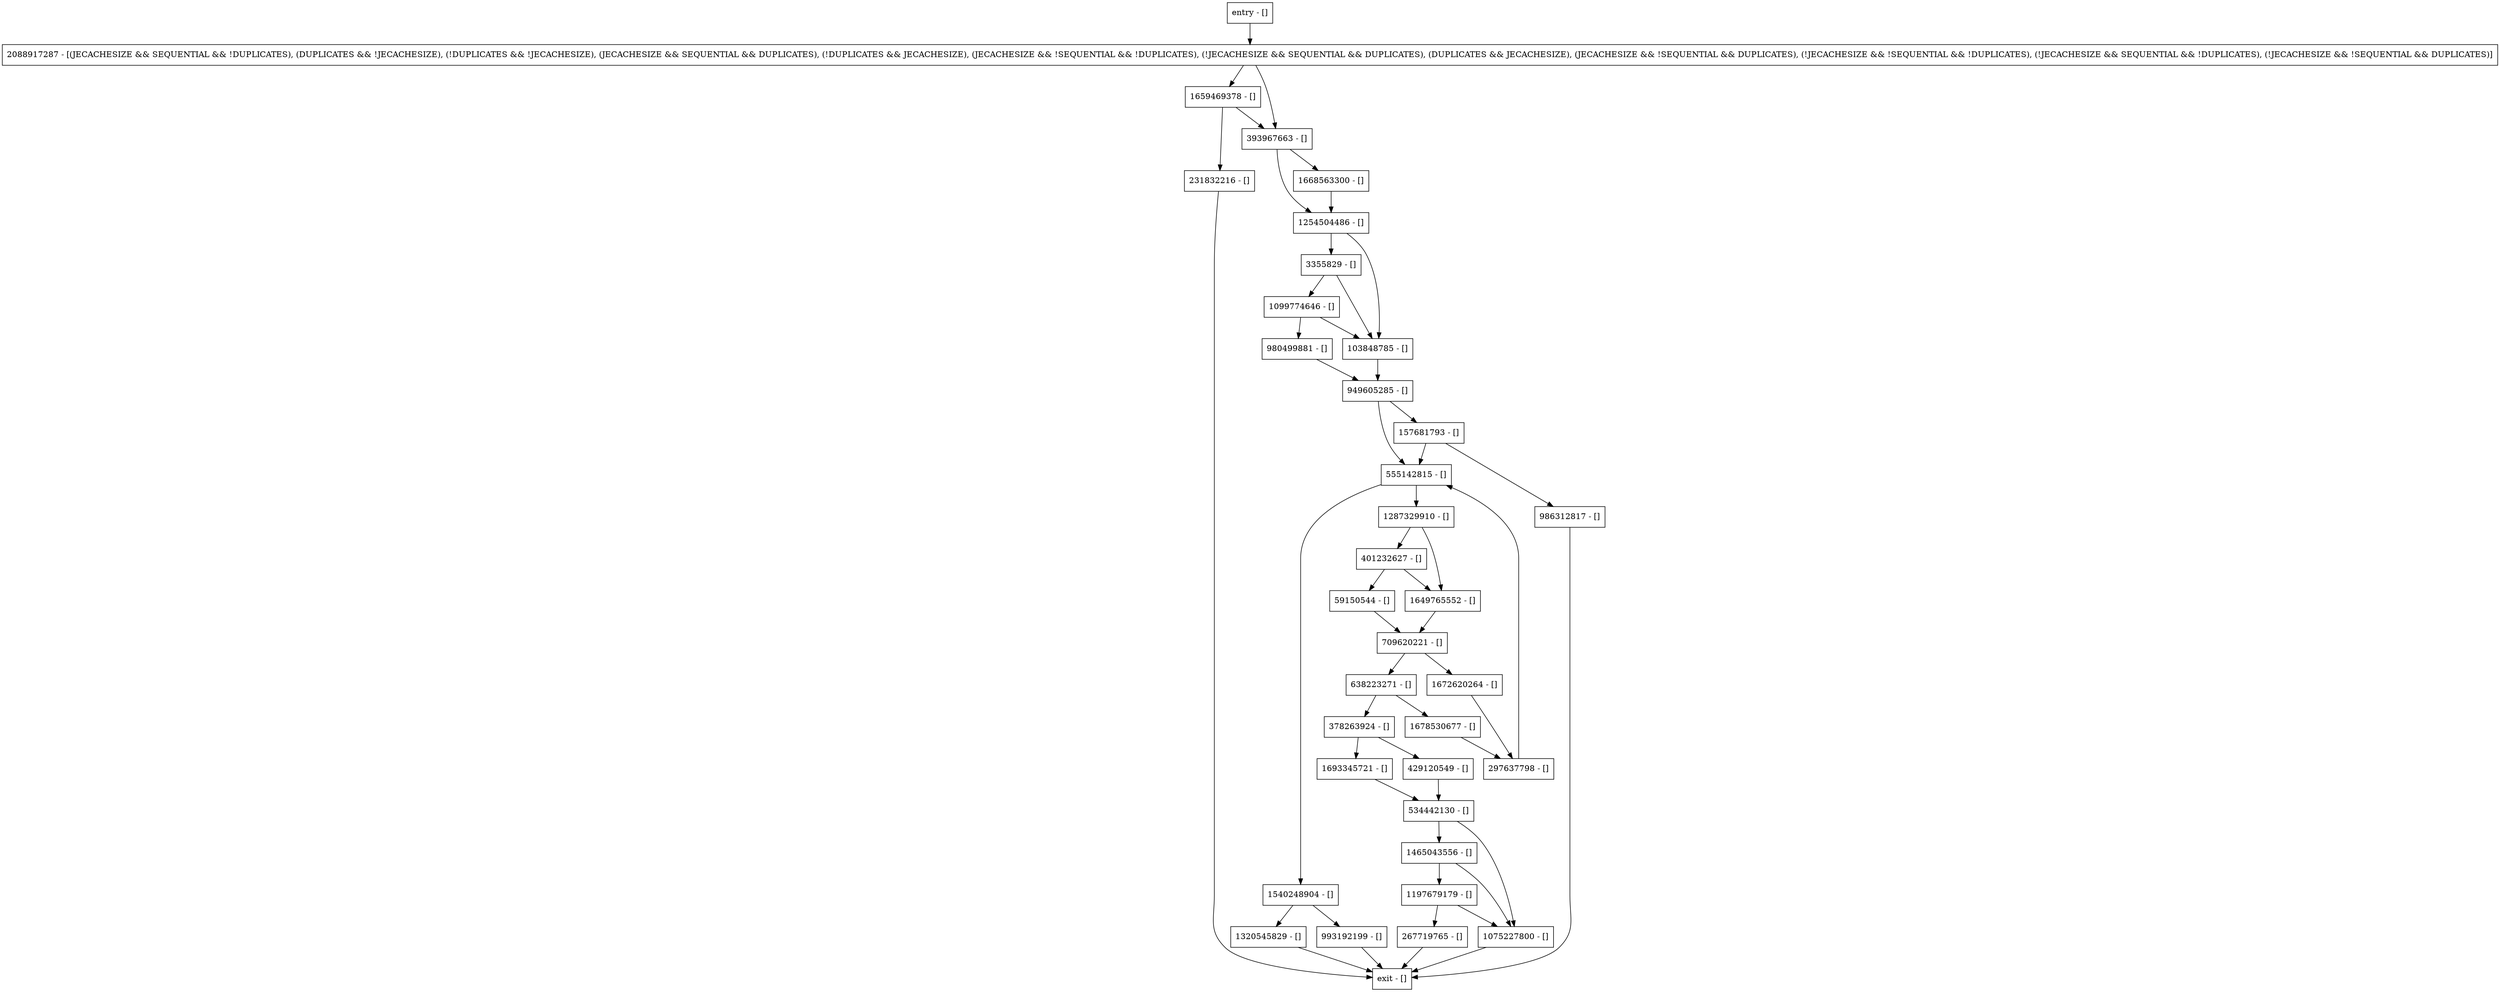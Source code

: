 digraph findEntry {
node [shape=record];
378263924 [label="378263924 - []"];
1075227800 [label="1075227800 - []"];
638223271 [label="638223271 - []"];
297637798 [label="297637798 - []"];
534442130 [label="534442130 - []"];
1540248904 [label="1540248904 - []"];
949605285 [label="949605285 - []"];
59150544 [label="59150544 - []"];
993192199 [label="993192199 - []"];
709620221 [label="709620221 - []"];
267719765 [label="267719765 - []"];
1320545829 [label="1320545829 - []"];
157681793 [label="157681793 - []"];
1465043556 [label="1465043556 - []"];
3355829 [label="3355829 - []"];
401232627 [label="401232627 - []"];
103848785 [label="103848785 - []"];
1678530677 [label="1678530677 - []"];
1099774646 [label="1099774646 - []"];
986312817 [label="986312817 - []"];
1254504486 [label="1254504486 - []"];
555142815 [label="555142815 - []"];
1659469378 [label="1659469378 - []"];
2088917287 [label="2088917287 - [(JECACHESIZE && SEQUENTIAL && !DUPLICATES), (DUPLICATES && !JECACHESIZE), (!DUPLICATES && !JECACHESIZE), (JECACHESIZE && SEQUENTIAL && DUPLICATES), (!DUPLICATES && JECACHESIZE), (JECACHESIZE && !SEQUENTIAL && !DUPLICATES), (!JECACHESIZE && SEQUENTIAL && DUPLICATES), (DUPLICATES && JECACHESIZE), (JECACHESIZE && !SEQUENTIAL && DUPLICATES), (!JECACHESIZE && !SEQUENTIAL && !DUPLICATES), (!JECACHESIZE && SEQUENTIAL && !DUPLICATES), (!JECACHESIZE && !SEQUENTIAL && DUPLICATES)]"];
1649765552 [label="1649765552 - []"];
980499881 [label="980499881 - []"];
1672620264 [label="1672620264 - []"];
231832216 [label="231832216 - []"];
1197679179 [label="1197679179 - []"];
entry [label="entry - []"];
exit [label="exit - []"];
1668563300 [label="1668563300 - []"];
1287329910 [label="1287329910 - []"];
1693345721 [label="1693345721 - []"];
393967663 [label="393967663 - []"];
429120549 [label="429120549 - []"];
entry;
exit;
378263924 -> 1693345721;
378263924 -> 429120549;
1075227800 -> exit;
638223271 -> 378263924;
638223271 -> 1678530677;
297637798 -> 555142815;
534442130 -> 1465043556;
534442130 -> 1075227800;
1540248904 -> 1320545829;
1540248904 -> 993192199;
949605285 -> 157681793;
949605285 -> 555142815;
59150544 -> 709620221;
993192199 -> exit;
709620221 -> 638223271;
709620221 -> 1672620264;
267719765 -> exit;
1320545829 -> exit;
157681793 -> 986312817;
157681793 -> 555142815;
1465043556 -> 1197679179;
1465043556 -> 1075227800;
3355829 -> 1099774646;
3355829 -> 103848785;
401232627 -> 1649765552;
401232627 -> 59150544;
103848785 -> 949605285;
1678530677 -> 297637798;
1099774646 -> 103848785;
1099774646 -> 980499881;
986312817 -> exit;
1254504486 -> 3355829;
1254504486 -> 103848785;
555142815 -> 1287329910;
555142815 -> 1540248904;
1659469378 -> 231832216;
1659469378 -> 393967663;
2088917287 -> 1659469378;
2088917287 -> 393967663;
1649765552 -> 709620221;
980499881 -> 949605285;
1672620264 -> 297637798;
231832216 -> exit;
1197679179 -> 267719765;
1197679179 -> 1075227800;
entry -> 2088917287;
1668563300 -> 1254504486;
1287329910 -> 401232627;
1287329910 -> 1649765552;
1693345721 -> 534442130;
393967663 -> 1668563300;
393967663 -> 1254504486;
429120549 -> 534442130;
}
